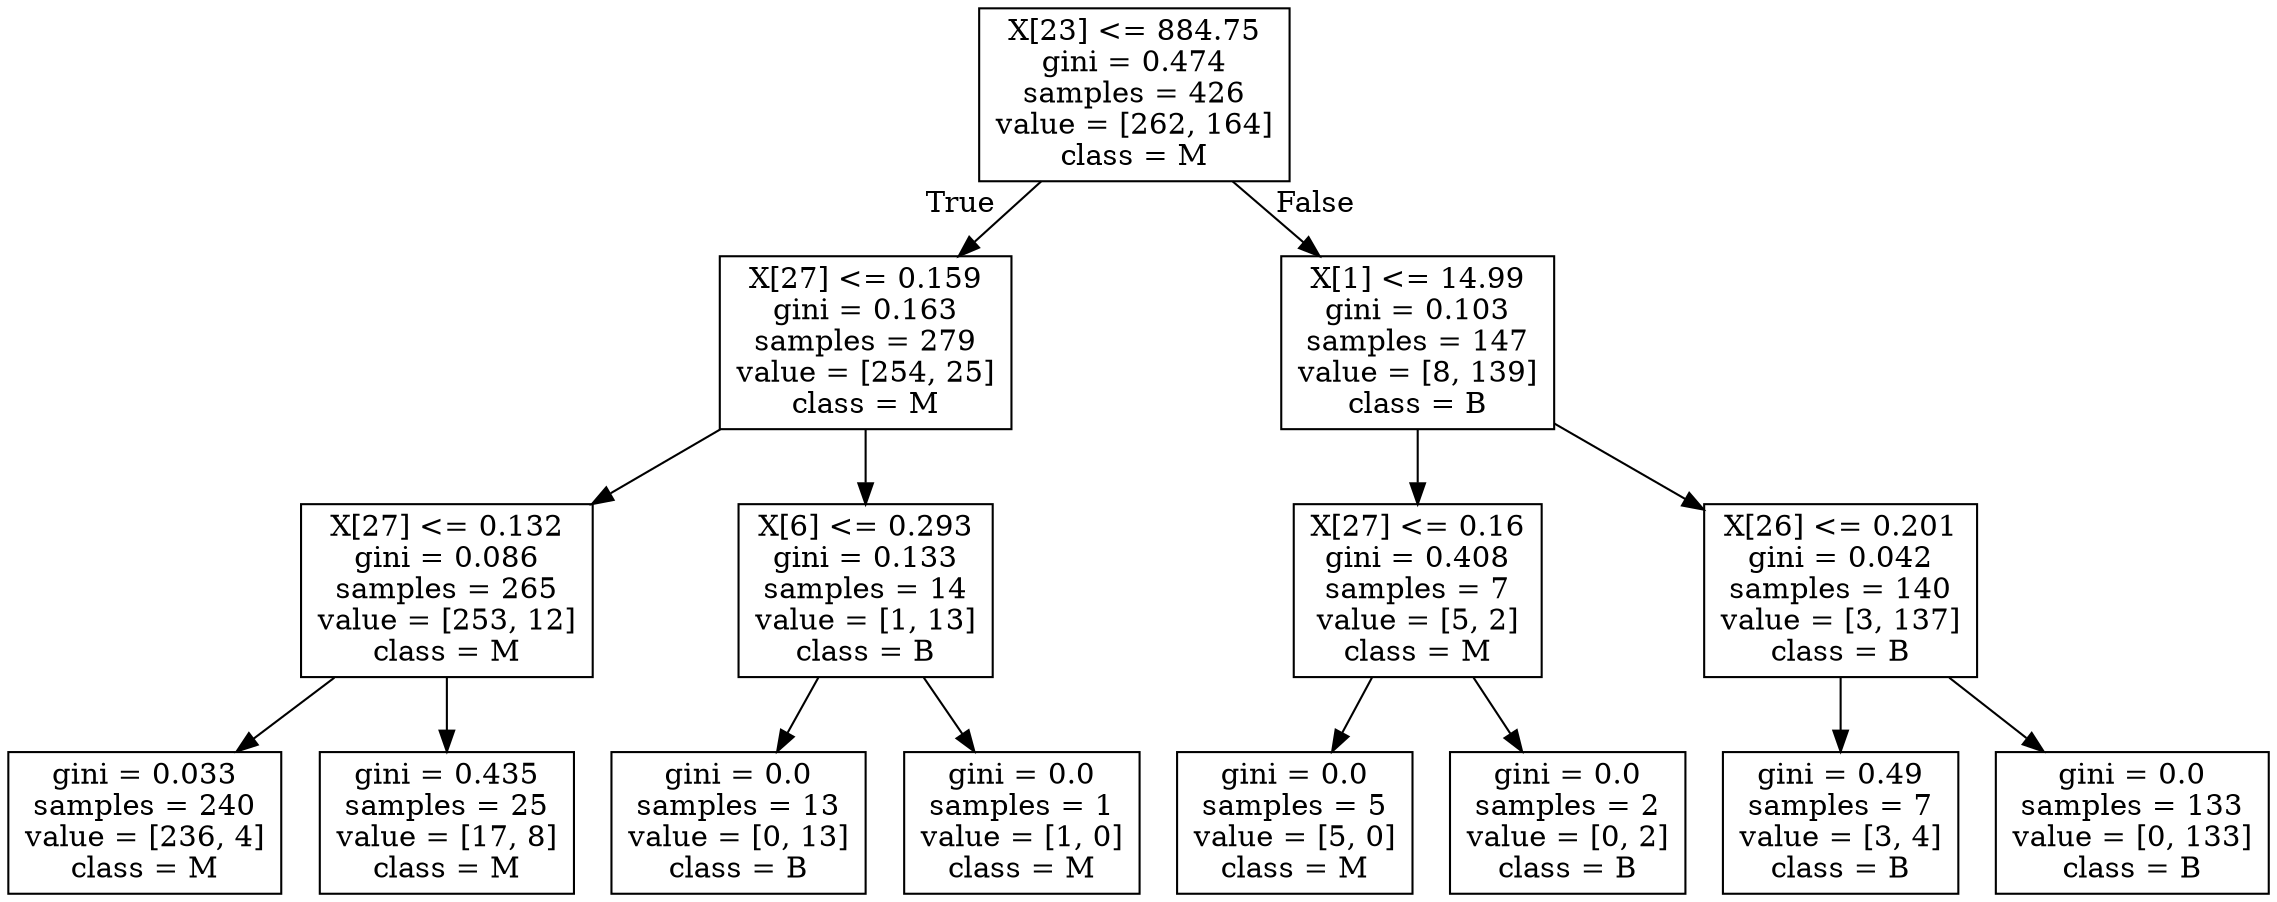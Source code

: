 digraph Tree {
node [shape=box] ;
0 [label="X[23] <= 884.75\ngini = 0.474\nsamples = 426\nvalue = [262, 164]\nclass = M"] ;
1 [label="X[27] <= 0.159\ngini = 0.163\nsamples = 279\nvalue = [254, 25]\nclass = M"] ;
0 -> 1 [labeldistance=2.5, labelangle=45, headlabel="True"] ;
2 [label="X[27] <= 0.132\ngini = 0.086\nsamples = 265\nvalue = [253, 12]\nclass = M"] ;
1 -> 2 ;
3 [label="gini = 0.033\nsamples = 240\nvalue = [236, 4]\nclass = M"] ;
2 -> 3 ;
4 [label="gini = 0.435\nsamples = 25\nvalue = [17, 8]\nclass = M"] ;
2 -> 4 ;
5 [label="X[6] <= 0.293\ngini = 0.133\nsamples = 14\nvalue = [1, 13]\nclass = B"] ;
1 -> 5 ;
6 [label="gini = 0.0\nsamples = 13\nvalue = [0, 13]\nclass = B"] ;
5 -> 6 ;
7 [label="gini = 0.0\nsamples = 1\nvalue = [1, 0]\nclass = M"] ;
5 -> 7 ;
8 [label="X[1] <= 14.99\ngini = 0.103\nsamples = 147\nvalue = [8, 139]\nclass = B"] ;
0 -> 8 [labeldistance=2.5, labelangle=-45, headlabel="False"] ;
9 [label="X[27] <= 0.16\ngini = 0.408\nsamples = 7\nvalue = [5, 2]\nclass = M"] ;
8 -> 9 ;
10 [label="gini = 0.0\nsamples = 5\nvalue = [5, 0]\nclass = M"] ;
9 -> 10 ;
11 [label="gini = 0.0\nsamples = 2\nvalue = [0, 2]\nclass = B"] ;
9 -> 11 ;
12 [label="X[26] <= 0.201\ngini = 0.042\nsamples = 140\nvalue = [3, 137]\nclass = B"] ;
8 -> 12 ;
13 [label="gini = 0.49\nsamples = 7\nvalue = [3, 4]\nclass = B"] ;
12 -> 13 ;
14 [label="gini = 0.0\nsamples = 133\nvalue = [0, 133]\nclass = B"] ;
12 -> 14 ;
}
